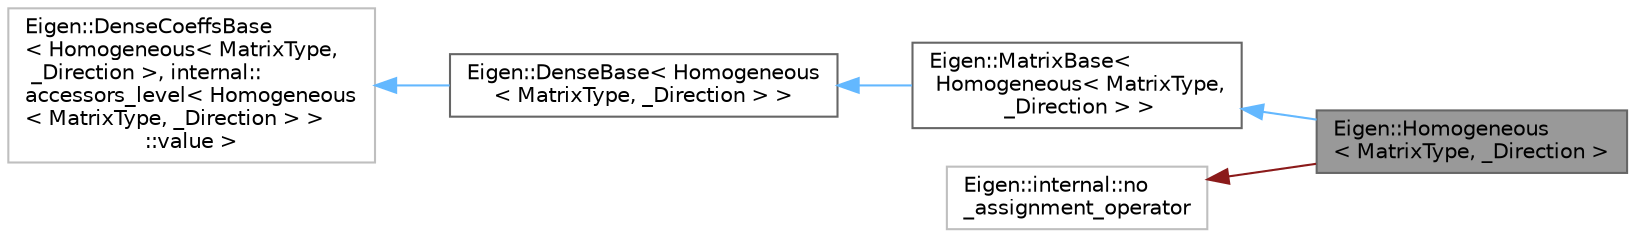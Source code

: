 digraph "Eigen::Homogeneous&lt; MatrixType, _Direction &gt;"
{
 // LATEX_PDF_SIZE
  bgcolor="transparent";
  edge [fontname=Helvetica,fontsize=10,labelfontname=Helvetica,labelfontsize=10];
  node [fontname=Helvetica,fontsize=10,shape=box,height=0.2,width=0.4];
  rankdir="LR";
  Node1 [id="Node000001",label="Eigen::Homogeneous\l\< MatrixType, _Direction \>",height=0.2,width=0.4,color="gray40", fillcolor="grey60", style="filled", fontcolor="black",tooltip="Expression of one (or a set of) homogeneous vector(s)"];
  Node2 -> Node1 [id="edge5_Node000001_Node000002",dir="back",color="steelblue1",style="solid",tooltip=" "];
  Node2 [id="Node000002",label="Eigen::MatrixBase\<\l Homogeneous\< MatrixType,\l _Direction \> \>",height=0.2,width=0.4,color="gray40", fillcolor="white", style="filled",URL="$classEigen_1_1MatrixBase.html",tooltip=" "];
  Node3 -> Node2 [id="edge6_Node000002_Node000003",dir="back",color="steelblue1",style="solid",tooltip=" "];
  Node3 [id="Node000003",label="Eigen::DenseBase\< Homogeneous\l\< MatrixType, _Direction \> \>",height=0.2,width=0.4,color="gray40", fillcolor="white", style="filled",URL="$classEigen_1_1DenseBase.html",tooltip=" "];
  Node4 -> Node3 [id="edge7_Node000003_Node000004",dir="back",color="steelblue1",style="solid",tooltip=" "];
  Node4 [id="Node000004",label="Eigen::DenseCoeffsBase\l\< Homogeneous\< MatrixType,\l _Direction \>, internal::\laccessors_level\< Homogeneous\l\< MatrixType, _Direction \> \>\l::value \>",height=0.2,width=0.4,color="grey75", fillcolor="white", style="filled",URL="$classEigen_1_1DenseCoeffsBase.html",tooltip=" "];
  Node5 -> Node1 [id="edge8_Node000001_Node000005",dir="back",color="firebrick4",style="solid",tooltip=" "];
  Node5 [id="Node000005",label="Eigen::internal::no\l_assignment_operator",height=0.2,width=0.4,color="grey75", fillcolor="white", style="filled",URL="$classEigen_1_1internal_1_1no__assignment__operator.html",tooltip=" "];
}
